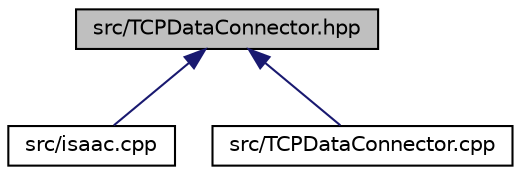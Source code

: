 digraph "src/TCPDataConnector.hpp"
{
  edge [fontname="Helvetica",fontsize="10",labelfontname="Helvetica",labelfontsize="10"];
  node [fontname="Helvetica",fontsize="10",shape=record];
  Node20 [label="src/TCPDataConnector.hpp",height=0.2,width=0.4,color="black", fillcolor="grey75", style="filled", fontcolor="black"];
  Node20 -> Node21 [dir="back",color="midnightblue",fontsize="10",style="solid",fontname="Helvetica"];
  Node21 [label="src/isaac.cpp",height=0.2,width=0.4,color="black", fillcolor="white", style="filled",URL="$isaac_8cpp.html"];
  Node20 -> Node22 [dir="back",color="midnightblue",fontsize="10",style="solid",fontname="Helvetica"];
  Node22 [label="src/TCPDataConnector.cpp",height=0.2,width=0.4,color="black", fillcolor="white", style="filled",URL="$TCPDataConnector_8cpp.html"];
}
